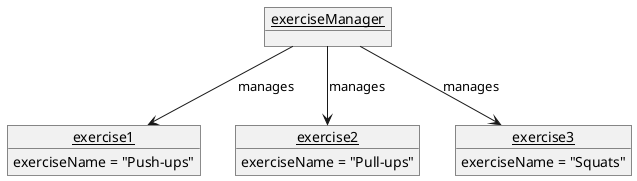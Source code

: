 @startuml
skinparam classAttributeIconSize 0
skinparam style strictuml
object exerciseManager

object exercise1 {
  exerciseName = "Push-ups"
}

object exercise2 {
  exerciseName = "Pull-ups"
}

object exercise3 {
  exerciseName = "Squats"
}

exerciseManager --> exercise1 : manages
exerciseManager --> exercise2 : manages
exerciseManager --> exercise3 : manages

@enduml